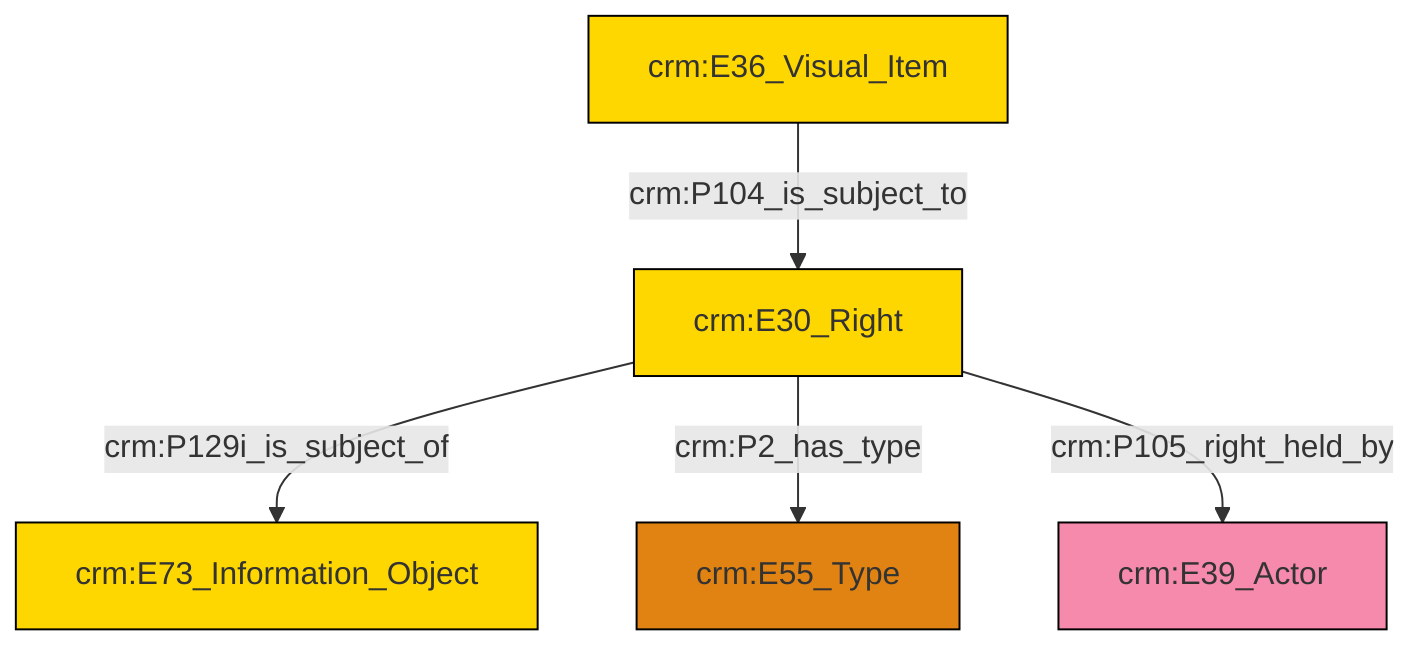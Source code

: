 graph TD
classDef Literal fill:#f2f2f2,stroke:#000000;
classDef CRM_Entity fill:#FFFFFF,stroke:#000000;
classDef Temporal_Entity fill:#00C9E6, stroke:#000000;
classDef Type fill:#E18312, stroke:#000000;
classDef Time-Span fill:#2C9C91, stroke:#000000;
classDef Appellation fill:#FFEB7F, stroke:#000000;
classDef Place fill:#008836, stroke:#000000;
classDef Persistent_Item fill:#B266B2, stroke:#000000;
classDef Conceptual_Object fill:#FFD700, stroke:#000000;
classDef Physical_Thing fill:#D2B48C, stroke:#000000;
classDef Actor fill:#f58aad, stroke:#000000;
classDef PC_Classes fill:#4ce600, stroke:#000000;
classDef Multi fill:#cccccc,stroke:#000000;

4["crm:E30_Right"]:::Conceptual_Object -->|crm:P129i_is_subject_of| 0["crm:E73_Information_Object"]:::Conceptual_Object
4["crm:E30_Right"]:::Conceptual_Object -->|crm:P2_has_type| 6["crm:E55_Type"]:::Type
7["crm:E36_Visual_Item"]:::Conceptual_Object -->|crm:P104_is_subject_to| 4["crm:E30_Right"]:::Conceptual_Object
4["crm:E30_Right"]:::Conceptual_Object -->|crm:P105_right_held_by| 2["crm:E39_Actor"]:::Actor